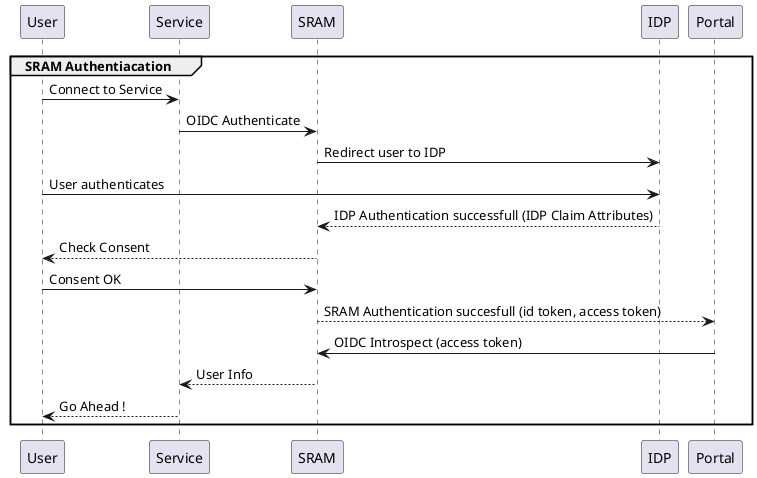@startuml
group SRAM Authentiacation
    User -> Service: Connect to Service
    Service -> SRAM: OIDC Authenticate
    SRAM -> IDP: Redirect user to IDP
    User -> IDP: User authenticates
    IDP --> SRAM: IDP Authentication successfull (IDP Claim Attributes)
    SRAM --> User: Check Consent
    User -> SRAM: Consent OK
    SRAM --> Portal: SRAM Authentication succesfull (id token, access token)
    Portal -> SRAM: OIDC Introspect (access token)
    SRAM --> Service: User Info
    Service --> User: Go Ahead !
end
@enduml
